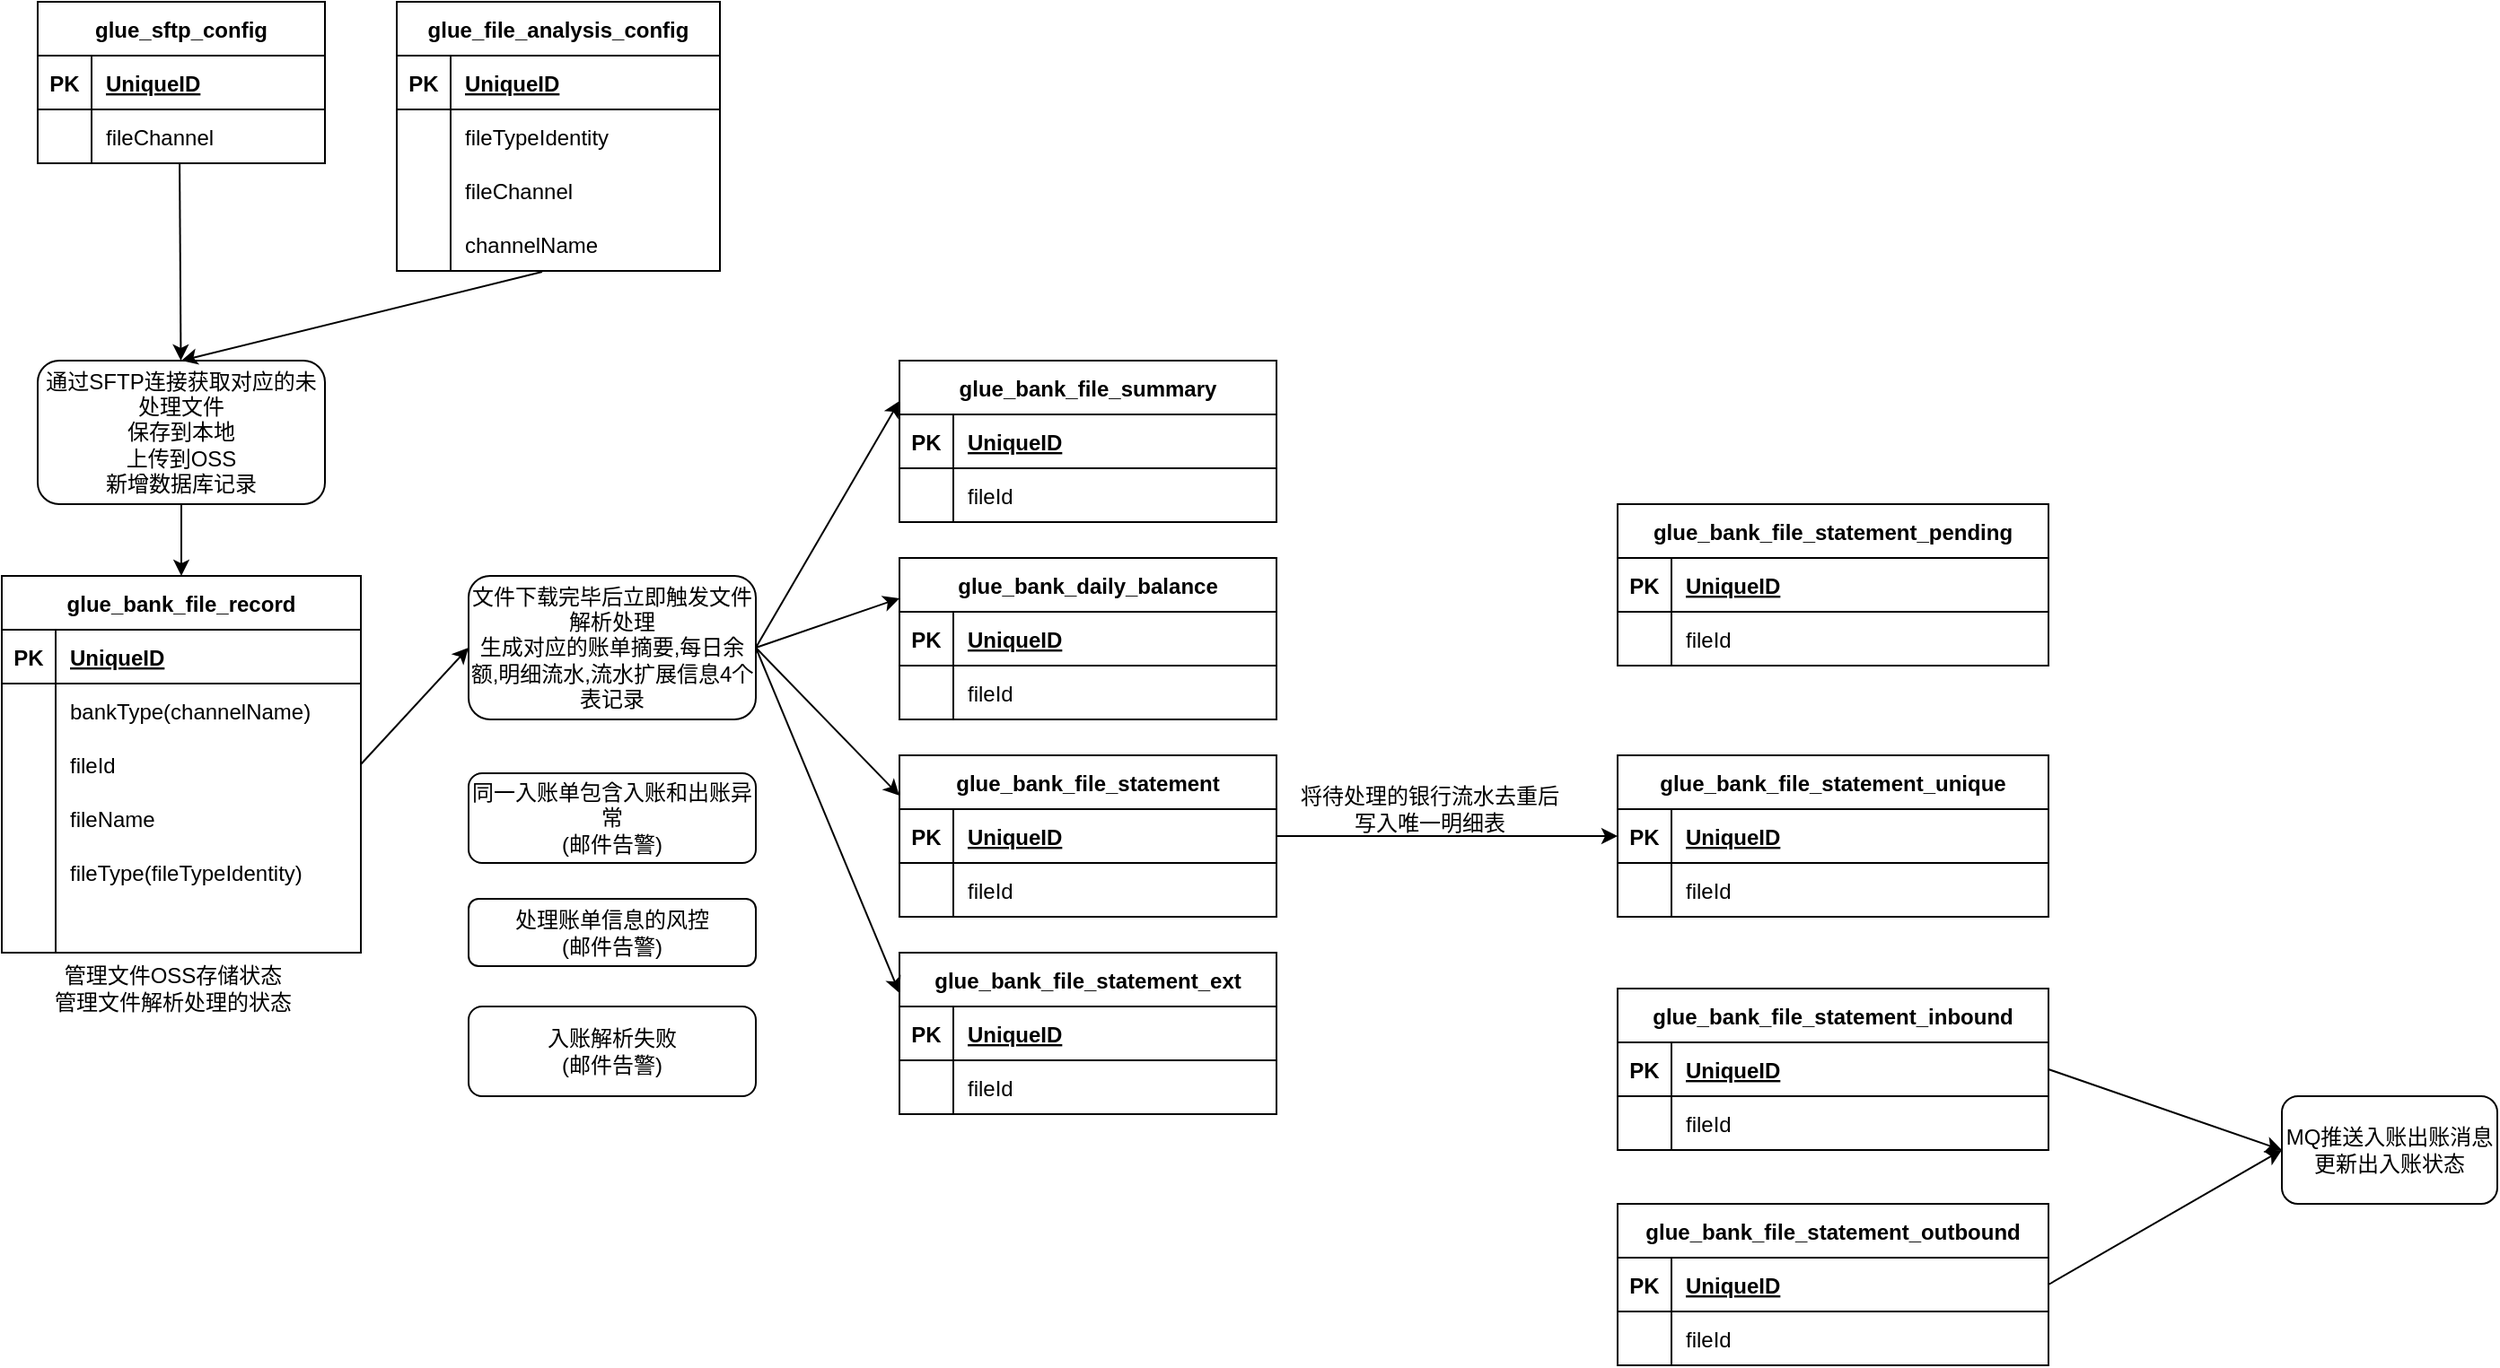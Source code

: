 <mxfile version="20.8.3" type="github">
  <diagram id="C5RBs43oDa-KdzZeNtuy" name="Page-1">
    <mxGraphModel dx="893" dy="1391" grid="1" gridSize="10" guides="1" tooltips="1" connect="1" arrows="1" fold="1" page="0" pageScale="1" pageWidth="827" pageHeight="1169" math="0" shadow="0">
      <root>
        <mxCell id="WIyWlLk6GJQsqaUBKTNV-0" />
        <mxCell id="WIyWlLk6GJQsqaUBKTNV-1" parent="WIyWlLk6GJQsqaUBKTNV-0" />
        <mxCell id="_ctaYnrcsd_zHKia0U4L-0" value="glue_bank_file_record" style="shape=table;startSize=30;container=1;collapsible=1;childLayout=tableLayout;fixedRows=1;rowLines=0;fontStyle=1;align=center;resizeLast=1;" parent="WIyWlLk6GJQsqaUBKTNV-1" vertex="1">
          <mxGeometry x="20" y="-240" width="200" height="210" as="geometry" />
        </mxCell>
        <mxCell id="_ctaYnrcsd_zHKia0U4L-1" value="" style="shape=tableRow;horizontal=0;startSize=0;swimlaneHead=0;swimlaneBody=0;fillColor=none;collapsible=0;dropTarget=0;points=[[0,0.5],[1,0.5]];portConstraint=eastwest;top=0;left=0;right=0;bottom=1;" parent="_ctaYnrcsd_zHKia0U4L-0" vertex="1">
          <mxGeometry y="30" width="200" height="30" as="geometry" />
        </mxCell>
        <mxCell id="_ctaYnrcsd_zHKia0U4L-2" value="PK" style="shape=partialRectangle;connectable=0;fillColor=none;top=0;left=0;bottom=0;right=0;fontStyle=1;overflow=hidden;" parent="_ctaYnrcsd_zHKia0U4L-1" vertex="1">
          <mxGeometry width="30" height="30" as="geometry">
            <mxRectangle width="30" height="30" as="alternateBounds" />
          </mxGeometry>
        </mxCell>
        <mxCell id="_ctaYnrcsd_zHKia0U4L-3" value="UniqueID" style="shape=partialRectangle;connectable=0;fillColor=none;top=0;left=0;bottom=0;right=0;align=left;spacingLeft=6;fontStyle=5;overflow=hidden;" parent="_ctaYnrcsd_zHKia0U4L-1" vertex="1">
          <mxGeometry x="30" width="170" height="30" as="geometry">
            <mxRectangle width="170" height="30" as="alternateBounds" />
          </mxGeometry>
        </mxCell>
        <mxCell id="_ctaYnrcsd_zHKia0U4L-4" value="" style="shape=tableRow;horizontal=0;startSize=0;swimlaneHead=0;swimlaneBody=0;fillColor=none;collapsible=0;dropTarget=0;points=[[0,0.5],[1,0.5]];portConstraint=eastwest;top=0;left=0;right=0;bottom=0;" parent="_ctaYnrcsd_zHKia0U4L-0" vertex="1">
          <mxGeometry y="60" width="200" height="30" as="geometry" />
        </mxCell>
        <mxCell id="_ctaYnrcsd_zHKia0U4L-5" value="" style="shape=partialRectangle;connectable=0;fillColor=none;top=0;left=0;bottom=0;right=0;editable=1;overflow=hidden;" parent="_ctaYnrcsd_zHKia0U4L-4" vertex="1">
          <mxGeometry width="30" height="30" as="geometry">
            <mxRectangle width="30" height="30" as="alternateBounds" />
          </mxGeometry>
        </mxCell>
        <mxCell id="_ctaYnrcsd_zHKia0U4L-6" value="bankType(channelName)" style="shape=partialRectangle;connectable=0;fillColor=none;top=0;left=0;bottom=0;right=0;align=left;spacingLeft=6;overflow=hidden;" parent="_ctaYnrcsd_zHKia0U4L-4" vertex="1">
          <mxGeometry x="30" width="170" height="30" as="geometry">
            <mxRectangle width="170" height="30" as="alternateBounds" />
          </mxGeometry>
        </mxCell>
        <mxCell id="_ctaYnrcsd_zHKia0U4L-7" value="" style="shape=tableRow;horizontal=0;startSize=0;swimlaneHead=0;swimlaneBody=0;fillColor=none;collapsible=0;dropTarget=0;points=[[0,0.5],[1,0.5]];portConstraint=eastwest;top=0;left=0;right=0;bottom=0;" parent="_ctaYnrcsd_zHKia0U4L-0" vertex="1">
          <mxGeometry y="90" width="200" height="30" as="geometry" />
        </mxCell>
        <mxCell id="_ctaYnrcsd_zHKia0U4L-8" value="" style="shape=partialRectangle;connectable=0;fillColor=none;top=0;left=0;bottom=0;right=0;editable=1;overflow=hidden;" parent="_ctaYnrcsd_zHKia0U4L-7" vertex="1">
          <mxGeometry width="30" height="30" as="geometry">
            <mxRectangle width="30" height="30" as="alternateBounds" />
          </mxGeometry>
        </mxCell>
        <mxCell id="_ctaYnrcsd_zHKia0U4L-9" value="fileId" style="shape=partialRectangle;connectable=0;fillColor=none;top=0;left=0;bottom=0;right=0;align=left;spacingLeft=6;overflow=hidden;" parent="_ctaYnrcsd_zHKia0U4L-7" vertex="1">
          <mxGeometry x="30" width="170" height="30" as="geometry">
            <mxRectangle width="170" height="30" as="alternateBounds" />
          </mxGeometry>
        </mxCell>
        <mxCell id="_ctaYnrcsd_zHKia0U4L-10" value="" style="shape=tableRow;horizontal=0;startSize=0;swimlaneHead=0;swimlaneBody=0;fillColor=none;collapsible=0;dropTarget=0;points=[[0,0.5],[1,0.5]];portConstraint=eastwest;top=0;left=0;right=0;bottom=0;" parent="_ctaYnrcsd_zHKia0U4L-0" vertex="1">
          <mxGeometry y="120" width="200" height="30" as="geometry" />
        </mxCell>
        <mxCell id="_ctaYnrcsd_zHKia0U4L-11" value="" style="shape=partialRectangle;connectable=0;fillColor=none;top=0;left=0;bottom=0;right=0;editable=1;overflow=hidden;" parent="_ctaYnrcsd_zHKia0U4L-10" vertex="1">
          <mxGeometry width="30" height="30" as="geometry">
            <mxRectangle width="30" height="30" as="alternateBounds" />
          </mxGeometry>
        </mxCell>
        <mxCell id="_ctaYnrcsd_zHKia0U4L-12" value="fileName" style="shape=partialRectangle;connectable=0;fillColor=none;top=0;left=0;bottom=0;right=0;align=left;spacingLeft=6;overflow=hidden;" parent="_ctaYnrcsd_zHKia0U4L-10" vertex="1">
          <mxGeometry x="30" width="170" height="30" as="geometry">
            <mxRectangle width="170" height="30" as="alternateBounds" />
          </mxGeometry>
        </mxCell>
        <mxCell id="_ctaYnrcsd_zHKia0U4L-74" style="shape=tableRow;horizontal=0;startSize=0;swimlaneHead=0;swimlaneBody=0;fillColor=none;collapsible=0;dropTarget=0;points=[[0,0.5],[1,0.5]];portConstraint=eastwest;top=0;left=0;right=0;bottom=0;" parent="_ctaYnrcsd_zHKia0U4L-0" vertex="1">
          <mxGeometry y="150" width="200" height="30" as="geometry" />
        </mxCell>
        <mxCell id="_ctaYnrcsd_zHKia0U4L-75" style="shape=partialRectangle;connectable=0;fillColor=none;top=0;left=0;bottom=0;right=0;editable=1;overflow=hidden;" parent="_ctaYnrcsd_zHKia0U4L-74" vertex="1">
          <mxGeometry width="30" height="30" as="geometry">
            <mxRectangle width="30" height="30" as="alternateBounds" />
          </mxGeometry>
        </mxCell>
        <mxCell id="_ctaYnrcsd_zHKia0U4L-76" value="fileType(fileTypeIdentity)" style="shape=partialRectangle;connectable=0;fillColor=none;top=0;left=0;bottom=0;right=0;align=left;spacingLeft=6;overflow=hidden;" parent="_ctaYnrcsd_zHKia0U4L-74" vertex="1">
          <mxGeometry x="30" width="170" height="30" as="geometry">
            <mxRectangle width="170" height="30" as="alternateBounds" />
          </mxGeometry>
        </mxCell>
        <mxCell id="_ctaYnrcsd_zHKia0U4L-71" style="shape=tableRow;horizontal=0;startSize=0;swimlaneHead=0;swimlaneBody=0;fillColor=none;collapsible=0;dropTarget=0;points=[[0,0.5],[1,0.5]];portConstraint=eastwest;top=0;left=0;right=0;bottom=0;" parent="_ctaYnrcsd_zHKia0U4L-0" vertex="1">
          <mxGeometry y="180" width="200" height="30" as="geometry" />
        </mxCell>
        <mxCell id="_ctaYnrcsd_zHKia0U4L-72" style="shape=partialRectangle;connectable=0;fillColor=none;top=0;left=0;bottom=0;right=0;editable=1;overflow=hidden;" parent="_ctaYnrcsd_zHKia0U4L-71" vertex="1">
          <mxGeometry width="30" height="30" as="geometry">
            <mxRectangle width="30" height="30" as="alternateBounds" />
          </mxGeometry>
        </mxCell>
        <mxCell id="_ctaYnrcsd_zHKia0U4L-73" style="shape=partialRectangle;connectable=0;fillColor=none;top=0;left=0;bottom=0;right=0;align=left;spacingLeft=6;overflow=hidden;" parent="_ctaYnrcsd_zHKia0U4L-71" vertex="1">
          <mxGeometry x="30" width="170" height="30" as="geometry">
            <mxRectangle width="170" height="30" as="alternateBounds" />
          </mxGeometry>
        </mxCell>
        <mxCell id="_ctaYnrcsd_zHKia0U4L-36" value="glue_sftp_config" style="shape=table;startSize=30;container=1;collapsible=1;childLayout=tableLayout;fixedRows=1;rowLines=0;fontStyle=1;align=center;resizeLast=1;" parent="WIyWlLk6GJQsqaUBKTNV-1" vertex="1">
          <mxGeometry x="40" y="-560" width="160" height="90" as="geometry" />
        </mxCell>
        <mxCell id="_ctaYnrcsd_zHKia0U4L-37" value="" style="shape=tableRow;horizontal=0;startSize=0;swimlaneHead=0;swimlaneBody=0;fillColor=none;collapsible=0;dropTarget=0;points=[[0,0.5],[1,0.5]];portConstraint=eastwest;top=0;left=0;right=0;bottom=1;" parent="_ctaYnrcsd_zHKia0U4L-36" vertex="1">
          <mxGeometry y="30" width="160" height="30" as="geometry" />
        </mxCell>
        <mxCell id="_ctaYnrcsd_zHKia0U4L-38" value="PK" style="shape=partialRectangle;connectable=0;fillColor=none;top=0;left=0;bottom=0;right=0;fontStyle=1;overflow=hidden;" parent="_ctaYnrcsd_zHKia0U4L-37" vertex="1">
          <mxGeometry width="30" height="30" as="geometry">
            <mxRectangle width="30" height="30" as="alternateBounds" />
          </mxGeometry>
        </mxCell>
        <mxCell id="_ctaYnrcsd_zHKia0U4L-39" value="UniqueID" style="shape=partialRectangle;connectable=0;fillColor=none;top=0;left=0;bottom=0;right=0;align=left;spacingLeft=6;fontStyle=5;overflow=hidden;" parent="_ctaYnrcsd_zHKia0U4L-37" vertex="1">
          <mxGeometry x="30" width="130" height="30" as="geometry">
            <mxRectangle width="130" height="30" as="alternateBounds" />
          </mxGeometry>
        </mxCell>
        <mxCell id="_ctaYnrcsd_zHKia0U4L-40" value="" style="shape=tableRow;horizontal=0;startSize=0;swimlaneHead=0;swimlaneBody=0;fillColor=none;collapsible=0;dropTarget=0;points=[[0,0.5],[1,0.5]];portConstraint=eastwest;top=0;left=0;right=0;bottom=0;" parent="_ctaYnrcsd_zHKia0U4L-36" vertex="1">
          <mxGeometry y="60" width="160" height="30" as="geometry" />
        </mxCell>
        <mxCell id="_ctaYnrcsd_zHKia0U4L-41" value="" style="shape=partialRectangle;connectable=0;fillColor=none;top=0;left=0;bottom=0;right=0;editable=1;overflow=hidden;" parent="_ctaYnrcsd_zHKia0U4L-40" vertex="1">
          <mxGeometry width="30" height="30" as="geometry">
            <mxRectangle width="30" height="30" as="alternateBounds" />
          </mxGeometry>
        </mxCell>
        <mxCell id="_ctaYnrcsd_zHKia0U4L-42" value="fileChannel" style="shape=partialRectangle;connectable=0;fillColor=none;top=0;left=0;bottom=0;right=0;align=left;spacingLeft=6;overflow=hidden;" parent="_ctaYnrcsd_zHKia0U4L-40" vertex="1">
          <mxGeometry x="30" width="130" height="30" as="geometry">
            <mxRectangle width="130" height="30" as="alternateBounds" />
          </mxGeometry>
        </mxCell>
        <mxCell id="_ctaYnrcsd_zHKia0U4L-49" value="glue_file_analysis_config" style="shape=table;startSize=30;container=1;collapsible=1;childLayout=tableLayout;fixedRows=1;rowLines=0;fontStyle=1;align=center;resizeLast=1;" parent="WIyWlLk6GJQsqaUBKTNV-1" vertex="1">
          <mxGeometry x="240" y="-560" width="180" height="150" as="geometry" />
        </mxCell>
        <mxCell id="_ctaYnrcsd_zHKia0U4L-50" value="" style="shape=tableRow;horizontal=0;startSize=0;swimlaneHead=0;swimlaneBody=0;fillColor=none;collapsible=0;dropTarget=0;points=[[0,0.5],[1,0.5]];portConstraint=eastwest;top=0;left=0;right=0;bottom=1;" parent="_ctaYnrcsd_zHKia0U4L-49" vertex="1">
          <mxGeometry y="30" width="180" height="30" as="geometry" />
        </mxCell>
        <mxCell id="_ctaYnrcsd_zHKia0U4L-51" value="PK" style="shape=partialRectangle;connectable=0;fillColor=none;top=0;left=0;bottom=0;right=0;fontStyle=1;overflow=hidden;" parent="_ctaYnrcsd_zHKia0U4L-50" vertex="1">
          <mxGeometry width="30" height="30" as="geometry">
            <mxRectangle width="30" height="30" as="alternateBounds" />
          </mxGeometry>
        </mxCell>
        <mxCell id="_ctaYnrcsd_zHKia0U4L-52" value="UniqueID" style="shape=partialRectangle;connectable=0;fillColor=none;top=0;left=0;bottom=0;right=0;align=left;spacingLeft=6;fontStyle=5;overflow=hidden;" parent="_ctaYnrcsd_zHKia0U4L-50" vertex="1">
          <mxGeometry x="30" width="150" height="30" as="geometry">
            <mxRectangle width="150" height="30" as="alternateBounds" />
          </mxGeometry>
        </mxCell>
        <mxCell id="_ctaYnrcsd_zHKia0U4L-53" value="" style="shape=tableRow;horizontal=0;startSize=0;swimlaneHead=0;swimlaneBody=0;fillColor=none;collapsible=0;dropTarget=0;points=[[0,0.5],[1,0.5]];portConstraint=eastwest;top=0;left=0;right=0;bottom=0;" parent="_ctaYnrcsd_zHKia0U4L-49" vertex="1">
          <mxGeometry y="60" width="180" height="30" as="geometry" />
        </mxCell>
        <mxCell id="_ctaYnrcsd_zHKia0U4L-54" value="" style="shape=partialRectangle;connectable=0;fillColor=none;top=0;left=0;bottom=0;right=0;editable=1;overflow=hidden;" parent="_ctaYnrcsd_zHKia0U4L-53" vertex="1">
          <mxGeometry width="30" height="30" as="geometry">
            <mxRectangle width="30" height="30" as="alternateBounds" />
          </mxGeometry>
        </mxCell>
        <mxCell id="_ctaYnrcsd_zHKia0U4L-55" value="fileTypeIdentity" style="shape=partialRectangle;connectable=0;fillColor=none;top=0;left=0;bottom=0;right=0;align=left;spacingLeft=6;overflow=hidden;" parent="_ctaYnrcsd_zHKia0U4L-53" vertex="1">
          <mxGeometry x="30" width="150" height="30" as="geometry">
            <mxRectangle width="150" height="30" as="alternateBounds" />
          </mxGeometry>
        </mxCell>
        <mxCell id="_ctaYnrcsd_zHKia0U4L-56" value="" style="shape=tableRow;horizontal=0;startSize=0;swimlaneHead=0;swimlaneBody=0;fillColor=none;collapsible=0;dropTarget=0;points=[[0,0.5],[1,0.5]];portConstraint=eastwest;top=0;left=0;right=0;bottom=0;" parent="_ctaYnrcsd_zHKia0U4L-49" vertex="1">
          <mxGeometry y="90" width="180" height="30" as="geometry" />
        </mxCell>
        <mxCell id="_ctaYnrcsd_zHKia0U4L-57" value="" style="shape=partialRectangle;connectable=0;fillColor=none;top=0;left=0;bottom=0;right=0;editable=1;overflow=hidden;" parent="_ctaYnrcsd_zHKia0U4L-56" vertex="1">
          <mxGeometry width="30" height="30" as="geometry">
            <mxRectangle width="30" height="30" as="alternateBounds" />
          </mxGeometry>
        </mxCell>
        <mxCell id="_ctaYnrcsd_zHKia0U4L-58" value="fileChannel" style="shape=partialRectangle;connectable=0;fillColor=none;top=0;left=0;bottom=0;right=0;align=left;spacingLeft=6;overflow=hidden;" parent="_ctaYnrcsd_zHKia0U4L-56" vertex="1">
          <mxGeometry x="30" width="150" height="30" as="geometry">
            <mxRectangle width="150" height="30" as="alternateBounds" />
          </mxGeometry>
        </mxCell>
        <mxCell id="_ctaYnrcsd_zHKia0U4L-59" value="" style="shape=tableRow;horizontal=0;startSize=0;swimlaneHead=0;swimlaneBody=0;fillColor=none;collapsible=0;dropTarget=0;points=[[0,0.5],[1,0.5]];portConstraint=eastwest;top=0;left=0;right=0;bottom=0;" parent="_ctaYnrcsd_zHKia0U4L-49" vertex="1">
          <mxGeometry y="120" width="180" height="30" as="geometry" />
        </mxCell>
        <mxCell id="_ctaYnrcsd_zHKia0U4L-60" value="" style="shape=partialRectangle;connectable=0;fillColor=none;top=0;left=0;bottom=0;right=0;editable=1;overflow=hidden;" parent="_ctaYnrcsd_zHKia0U4L-59" vertex="1">
          <mxGeometry width="30" height="30" as="geometry">
            <mxRectangle width="30" height="30" as="alternateBounds" />
          </mxGeometry>
        </mxCell>
        <mxCell id="_ctaYnrcsd_zHKia0U4L-61" value="channelName" style="shape=partialRectangle;connectable=0;fillColor=none;top=0;left=0;bottom=0;right=0;align=left;spacingLeft=6;overflow=hidden;" parent="_ctaYnrcsd_zHKia0U4L-59" vertex="1">
          <mxGeometry x="30" width="150" height="30" as="geometry">
            <mxRectangle width="150" height="30" as="alternateBounds" />
          </mxGeometry>
        </mxCell>
        <mxCell id="_ctaYnrcsd_zHKia0U4L-70" value="通过SFTP连接获取对应的未处理文件&lt;br&gt;保存到本地&lt;br&gt;上传到OSS&lt;br&gt;新增数据库记录" style="rounded=1;whiteSpace=wrap;html=1;" parent="WIyWlLk6GJQsqaUBKTNV-1" vertex="1">
          <mxGeometry x="40" y="-360" width="160" height="80" as="geometry" />
        </mxCell>
        <mxCell id="_ctaYnrcsd_zHKia0U4L-77" value="" style="endArrow=classic;html=1;rounded=0;exitX=0.494;exitY=0.983;exitDx=0;exitDy=0;exitPerimeter=0;" parent="WIyWlLk6GJQsqaUBKTNV-1" source="_ctaYnrcsd_zHKia0U4L-40" target="_ctaYnrcsd_zHKia0U4L-70" edge="1">
          <mxGeometry width="50" height="50" relative="1" as="geometry">
            <mxPoint x="120" y="-450" as="sourcePoint" />
            <mxPoint x="440" y="-270" as="targetPoint" />
          </mxGeometry>
        </mxCell>
        <mxCell id="_ctaYnrcsd_zHKia0U4L-78" value="" style="endArrow=classic;html=1;rounded=0;exitX=0.45;exitY=1.017;exitDx=0;exitDy=0;exitPerimeter=0;entryX=0.5;entryY=0;entryDx=0;entryDy=0;" parent="WIyWlLk6GJQsqaUBKTNV-1" source="_ctaYnrcsd_zHKia0U4L-59" target="_ctaYnrcsd_zHKia0U4L-70" edge="1">
          <mxGeometry width="50" height="50" relative="1" as="geometry">
            <mxPoint x="390" y="-310" as="sourcePoint" />
            <mxPoint x="440" y="-360" as="targetPoint" />
          </mxGeometry>
        </mxCell>
        <mxCell id="_ctaYnrcsd_zHKia0U4L-79" value="" style="endArrow=classic;html=1;rounded=0;exitX=0.5;exitY=1;exitDx=0;exitDy=0;entryX=0.5;entryY=0;entryDx=0;entryDy=0;" parent="WIyWlLk6GJQsqaUBKTNV-1" source="_ctaYnrcsd_zHKia0U4L-70" target="_ctaYnrcsd_zHKia0U4L-0" edge="1">
          <mxGeometry width="50" height="50" relative="1" as="geometry">
            <mxPoint x="390" y="-210" as="sourcePoint" />
            <mxPoint x="440" y="-260" as="targetPoint" />
          </mxGeometry>
        </mxCell>
        <mxCell id="_ctaYnrcsd_zHKia0U4L-80" value="管理文件OSS存储状态&lt;br&gt;管理文件解析处理的状态" style="text;html=1;align=center;verticalAlign=middle;resizable=0;points=[];autosize=1;strokeColor=none;fillColor=none;" parent="WIyWlLk6GJQsqaUBKTNV-1" vertex="1">
          <mxGeometry x="35" y="-30" width="160" height="40" as="geometry" />
        </mxCell>
        <mxCell id="_ctaYnrcsd_zHKia0U4L-81" value="glue_bank_file_summary" style="shape=table;startSize=30;container=1;collapsible=1;childLayout=tableLayout;fixedRows=1;rowLines=0;fontStyle=1;align=center;resizeLast=1;" parent="WIyWlLk6GJQsqaUBKTNV-1" vertex="1">
          <mxGeometry x="520" y="-360" width="210" height="90" as="geometry" />
        </mxCell>
        <mxCell id="_ctaYnrcsd_zHKia0U4L-82" value="" style="shape=tableRow;horizontal=0;startSize=0;swimlaneHead=0;swimlaneBody=0;fillColor=none;collapsible=0;dropTarget=0;points=[[0,0.5],[1,0.5]];portConstraint=eastwest;top=0;left=0;right=0;bottom=1;" parent="_ctaYnrcsd_zHKia0U4L-81" vertex="1">
          <mxGeometry y="30" width="210" height="30" as="geometry" />
        </mxCell>
        <mxCell id="_ctaYnrcsd_zHKia0U4L-83" value="PK" style="shape=partialRectangle;connectable=0;fillColor=none;top=0;left=0;bottom=0;right=0;fontStyle=1;overflow=hidden;" parent="_ctaYnrcsd_zHKia0U4L-82" vertex="1">
          <mxGeometry width="30" height="30" as="geometry">
            <mxRectangle width="30" height="30" as="alternateBounds" />
          </mxGeometry>
        </mxCell>
        <mxCell id="_ctaYnrcsd_zHKia0U4L-84" value="UniqueID" style="shape=partialRectangle;connectable=0;fillColor=none;top=0;left=0;bottom=0;right=0;align=left;spacingLeft=6;fontStyle=5;overflow=hidden;" parent="_ctaYnrcsd_zHKia0U4L-82" vertex="1">
          <mxGeometry x="30" width="180" height="30" as="geometry">
            <mxRectangle width="180" height="30" as="alternateBounds" />
          </mxGeometry>
        </mxCell>
        <mxCell id="_ctaYnrcsd_zHKia0U4L-85" value="" style="shape=tableRow;horizontal=0;startSize=0;swimlaneHead=0;swimlaneBody=0;fillColor=none;collapsible=0;dropTarget=0;points=[[0,0.5],[1,0.5]];portConstraint=eastwest;top=0;left=0;right=0;bottom=0;" parent="_ctaYnrcsd_zHKia0U4L-81" vertex="1">
          <mxGeometry y="60" width="210" height="30" as="geometry" />
        </mxCell>
        <mxCell id="_ctaYnrcsd_zHKia0U4L-86" value="" style="shape=partialRectangle;connectable=0;fillColor=none;top=0;left=0;bottom=0;right=0;editable=1;overflow=hidden;" parent="_ctaYnrcsd_zHKia0U4L-85" vertex="1">
          <mxGeometry width="30" height="30" as="geometry">
            <mxRectangle width="30" height="30" as="alternateBounds" />
          </mxGeometry>
        </mxCell>
        <mxCell id="_ctaYnrcsd_zHKia0U4L-87" value="fileId" style="shape=partialRectangle;connectable=0;fillColor=none;top=0;left=0;bottom=0;right=0;align=left;spacingLeft=6;overflow=hidden;" parent="_ctaYnrcsd_zHKia0U4L-85" vertex="1">
          <mxGeometry x="30" width="180" height="30" as="geometry">
            <mxRectangle width="180" height="30" as="alternateBounds" />
          </mxGeometry>
        </mxCell>
        <mxCell id="_ctaYnrcsd_zHKia0U4L-88" value="glue_bank_daily_balance" style="shape=table;startSize=30;container=1;collapsible=1;childLayout=tableLayout;fixedRows=1;rowLines=0;fontStyle=1;align=center;resizeLast=1;" parent="WIyWlLk6GJQsqaUBKTNV-1" vertex="1">
          <mxGeometry x="520" y="-250" width="210" height="90" as="geometry" />
        </mxCell>
        <mxCell id="_ctaYnrcsd_zHKia0U4L-89" value="" style="shape=tableRow;horizontal=0;startSize=0;swimlaneHead=0;swimlaneBody=0;fillColor=none;collapsible=0;dropTarget=0;points=[[0,0.5],[1,0.5]];portConstraint=eastwest;top=0;left=0;right=0;bottom=1;" parent="_ctaYnrcsd_zHKia0U4L-88" vertex="1">
          <mxGeometry y="30" width="210" height="30" as="geometry" />
        </mxCell>
        <mxCell id="_ctaYnrcsd_zHKia0U4L-90" value="PK" style="shape=partialRectangle;connectable=0;fillColor=none;top=0;left=0;bottom=0;right=0;fontStyle=1;overflow=hidden;" parent="_ctaYnrcsd_zHKia0U4L-89" vertex="1">
          <mxGeometry width="30" height="30" as="geometry">
            <mxRectangle width="30" height="30" as="alternateBounds" />
          </mxGeometry>
        </mxCell>
        <mxCell id="_ctaYnrcsd_zHKia0U4L-91" value="UniqueID" style="shape=partialRectangle;connectable=0;fillColor=none;top=0;left=0;bottom=0;right=0;align=left;spacingLeft=6;fontStyle=5;overflow=hidden;" parent="_ctaYnrcsd_zHKia0U4L-89" vertex="1">
          <mxGeometry x="30" width="180" height="30" as="geometry">
            <mxRectangle width="180" height="30" as="alternateBounds" />
          </mxGeometry>
        </mxCell>
        <mxCell id="_ctaYnrcsd_zHKia0U4L-92" value="" style="shape=tableRow;horizontal=0;startSize=0;swimlaneHead=0;swimlaneBody=0;fillColor=none;collapsible=0;dropTarget=0;points=[[0,0.5],[1,0.5]];portConstraint=eastwest;top=0;left=0;right=0;bottom=0;" parent="_ctaYnrcsd_zHKia0U4L-88" vertex="1">
          <mxGeometry y="60" width="210" height="30" as="geometry" />
        </mxCell>
        <mxCell id="_ctaYnrcsd_zHKia0U4L-93" value="" style="shape=partialRectangle;connectable=0;fillColor=none;top=0;left=0;bottom=0;right=0;editable=1;overflow=hidden;" parent="_ctaYnrcsd_zHKia0U4L-92" vertex="1">
          <mxGeometry width="30" height="30" as="geometry">
            <mxRectangle width="30" height="30" as="alternateBounds" />
          </mxGeometry>
        </mxCell>
        <mxCell id="_ctaYnrcsd_zHKia0U4L-94" value="fileId" style="shape=partialRectangle;connectable=0;fillColor=none;top=0;left=0;bottom=0;right=0;align=left;spacingLeft=6;overflow=hidden;" parent="_ctaYnrcsd_zHKia0U4L-92" vertex="1">
          <mxGeometry x="30" width="180" height="30" as="geometry">
            <mxRectangle width="180" height="30" as="alternateBounds" />
          </mxGeometry>
        </mxCell>
        <mxCell id="_ctaYnrcsd_zHKia0U4L-95" value="glue_bank_file_statement" style="shape=table;startSize=30;container=1;collapsible=1;childLayout=tableLayout;fixedRows=1;rowLines=0;fontStyle=1;align=center;resizeLast=1;" parent="WIyWlLk6GJQsqaUBKTNV-1" vertex="1">
          <mxGeometry x="520" y="-140" width="210" height="90" as="geometry" />
        </mxCell>
        <mxCell id="_ctaYnrcsd_zHKia0U4L-96" value="" style="shape=tableRow;horizontal=0;startSize=0;swimlaneHead=0;swimlaneBody=0;fillColor=none;collapsible=0;dropTarget=0;points=[[0,0.5],[1,0.5]];portConstraint=eastwest;top=0;left=0;right=0;bottom=1;" parent="_ctaYnrcsd_zHKia0U4L-95" vertex="1">
          <mxGeometry y="30" width="210" height="30" as="geometry" />
        </mxCell>
        <mxCell id="_ctaYnrcsd_zHKia0U4L-97" value="PK" style="shape=partialRectangle;connectable=0;fillColor=none;top=0;left=0;bottom=0;right=0;fontStyle=1;overflow=hidden;" parent="_ctaYnrcsd_zHKia0U4L-96" vertex="1">
          <mxGeometry width="30" height="30" as="geometry">
            <mxRectangle width="30" height="30" as="alternateBounds" />
          </mxGeometry>
        </mxCell>
        <mxCell id="_ctaYnrcsd_zHKia0U4L-98" value="UniqueID" style="shape=partialRectangle;connectable=0;fillColor=none;top=0;left=0;bottom=0;right=0;align=left;spacingLeft=6;fontStyle=5;overflow=hidden;" parent="_ctaYnrcsd_zHKia0U4L-96" vertex="1">
          <mxGeometry x="30" width="180" height="30" as="geometry">
            <mxRectangle width="180" height="30" as="alternateBounds" />
          </mxGeometry>
        </mxCell>
        <mxCell id="_ctaYnrcsd_zHKia0U4L-99" value="" style="shape=tableRow;horizontal=0;startSize=0;swimlaneHead=0;swimlaneBody=0;fillColor=none;collapsible=0;dropTarget=0;points=[[0,0.5],[1,0.5]];portConstraint=eastwest;top=0;left=0;right=0;bottom=0;" parent="_ctaYnrcsd_zHKia0U4L-95" vertex="1">
          <mxGeometry y="60" width="210" height="30" as="geometry" />
        </mxCell>
        <mxCell id="_ctaYnrcsd_zHKia0U4L-100" value="" style="shape=partialRectangle;connectable=0;fillColor=none;top=0;left=0;bottom=0;right=0;editable=1;overflow=hidden;" parent="_ctaYnrcsd_zHKia0U4L-99" vertex="1">
          <mxGeometry width="30" height="30" as="geometry">
            <mxRectangle width="30" height="30" as="alternateBounds" />
          </mxGeometry>
        </mxCell>
        <mxCell id="_ctaYnrcsd_zHKia0U4L-101" value="fileId" style="shape=partialRectangle;connectable=0;fillColor=none;top=0;left=0;bottom=0;right=0;align=left;spacingLeft=6;overflow=hidden;" parent="_ctaYnrcsd_zHKia0U4L-99" vertex="1">
          <mxGeometry x="30" width="180" height="30" as="geometry">
            <mxRectangle width="180" height="30" as="alternateBounds" />
          </mxGeometry>
        </mxCell>
        <mxCell id="_ctaYnrcsd_zHKia0U4L-102" value="glue_bank_file_statement_ext" style="shape=table;startSize=30;container=1;collapsible=1;childLayout=tableLayout;fixedRows=1;rowLines=0;fontStyle=1;align=center;resizeLast=1;" parent="WIyWlLk6GJQsqaUBKTNV-1" vertex="1">
          <mxGeometry x="520" y="-30" width="210" height="90" as="geometry" />
        </mxCell>
        <mxCell id="_ctaYnrcsd_zHKia0U4L-103" value="" style="shape=tableRow;horizontal=0;startSize=0;swimlaneHead=0;swimlaneBody=0;fillColor=none;collapsible=0;dropTarget=0;points=[[0,0.5],[1,0.5]];portConstraint=eastwest;top=0;left=0;right=0;bottom=1;" parent="_ctaYnrcsd_zHKia0U4L-102" vertex="1">
          <mxGeometry y="30" width="210" height="30" as="geometry" />
        </mxCell>
        <mxCell id="_ctaYnrcsd_zHKia0U4L-104" value="PK" style="shape=partialRectangle;connectable=0;fillColor=none;top=0;left=0;bottom=0;right=0;fontStyle=1;overflow=hidden;" parent="_ctaYnrcsd_zHKia0U4L-103" vertex="1">
          <mxGeometry width="30" height="30" as="geometry">
            <mxRectangle width="30" height="30" as="alternateBounds" />
          </mxGeometry>
        </mxCell>
        <mxCell id="_ctaYnrcsd_zHKia0U4L-105" value="UniqueID" style="shape=partialRectangle;connectable=0;fillColor=none;top=0;left=0;bottom=0;right=0;align=left;spacingLeft=6;fontStyle=5;overflow=hidden;" parent="_ctaYnrcsd_zHKia0U4L-103" vertex="1">
          <mxGeometry x="30" width="180" height="30" as="geometry">
            <mxRectangle width="180" height="30" as="alternateBounds" />
          </mxGeometry>
        </mxCell>
        <mxCell id="_ctaYnrcsd_zHKia0U4L-106" value="" style="shape=tableRow;horizontal=0;startSize=0;swimlaneHead=0;swimlaneBody=0;fillColor=none;collapsible=0;dropTarget=0;points=[[0,0.5],[1,0.5]];portConstraint=eastwest;top=0;left=0;right=0;bottom=0;" parent="_ctaYnrcsd_zHKia0U4L-102" vertex="1">
          <mxGeometry y="60" width="210" height="30" as="geometry" />
        </mxCell>
        <mxCell id="_ctaYnrcsd_zHKia0U4L-107" value="" style="shape=partialRectangle;connectable=0;fillColor=none;top=0;left=0;bottom=0;right=0;editable=1;overflow=hidden;" parent="_ctaYnrcsd_zHKia0U4L-106" vertex="1">
          <mxGeometry width="30" height="30" as="geometry">
            <mxRectangle width="30" height="30" as="alternateBounds" />
          </mxGeometry>
        </mxCell>
        <mxCell id="_ctaYnrcsd_zHKia0U4L-108" value="fileId" style="shape=partialRectangle;connectable=0;fillColor=none;top=0;left=0;bottom=0;right=0;align=left;spacingLeft=6;overflow=hidden;" parent="_ctaYnrcsd_zHKia0U4L-106" vertex="1">
          <mxGeometry x="30" width="180" height="30" as="geometry">
            <mxRectangle width="180" height="30" as="alternateBounds" />
          </mxGeometry>
        </mxCell>
        <mxCell id="_ctaYnrcsd_zHKia0U4L-109" value="文件下载完毕后立即触发文件解析处理&lt;br&gt;生成对应的账单摘要,每日余额,明细流水,流水扩展信息4个表记录" style="rounded=1;whiteSpace=wrap;html=1;" parent="WIyWlLk6GJQsqaUBKTNV-1" vertex="1">
          <mxGeometry x="280" y="-240" width="160" height="80" as="geometry" />
        </mxCell>
        <mxCell id="_ctaYnrcsd_zHKia0U4L-110" value="" style="endArrow=classic;html=1;rounded=0;exitX=1;exitY=0.5;exitDx=0;exitDy=0;entryX=0;entryY=0.5;entryDx=0;entryDy=0;" parent="WIyWlLk6GJQsqaUBKTNV-1" source="_ctaYnrcsd_zHKia0U4L-7" target="_ctaYnrcsd_zHKia0U4L-109" edge="1">
          <mxGeometry width="50" height="50" relative="1" as="geometry">
            <mxPoint x="360" y="-100" as="sourcePoint" />
            <mxPoint x="410" y="-150" as="targetPoint" />
          </mxGeometry>
        </mxCell>
        <mxCell id="_ctaYnrcsd_zHKia0U4L-111" value="" style="endArrow=classic;html=1;rounded=0;entryX=0;entryY=0.25;entryDx=0;entryDy=0;exitX=1;exitY=0.5;exitDx=0;exitDy=0;" parent="WIyWlLk6GJQsqaUBKTNV-1" source="_ctaYnrcsd_zHKia0U4L-109" target="_ctaYnrcsd_zHKia0U4L-81" edge="1">
          <mxGeometry width="50" height="50" relative="1" as="geometry">
            <mxPoint x="360" y="-100" as="sourcePoint" />
            <mxPoint x="410" y="-150" as="targetPoint" />
          </mxGeometry>
        </mxCell>
        <mxCell id="_ctaYnrcsd_zHKia0U4L-112" value="" style="endArrow=classic;html=1;rounded=0;entryX=0;entryY=0.25;entryDx=0;entryDy=0;exitX=1;exitY=0.5;exitDx=0;exitDy=0;" parent="WIyWlLk6GJQsqaUBKTNV-1" source="_ctaYnrcsd_zHKia0U4L-109" target="_ctaYnrcsd_zHKia0U4L-88" edge="1">
          <mxGeometry width="50" height="50" relative="1" as="geometry">
            <mxPoint x="360" y="-100" as="sourcePoint" />
            <mxPoint x="410" y="-150" as="targetPoint" />
          </mxGeometry>
        </mxCell>
        <mxCell id="_ctaYnrcsd_zHKia0U4L-113" value="" style="endArrow=classic;html=1;rounded=0;entryX=0;entryY=0.25;entryDx=0;entryDy=0;exitX=1;exitY=0.5;exitDx=0;exitDy=0;" parent="WIyWlLk6GJQsqaUBKTNV-1" source="_ctaYnrcsd_zHKia0U4L-109" target="_ctaYnrcsd_zHKia0U4L-95" edge="1">
          <mxGeometry width="50" height="50" relative="1" as="geometry">
            <mxPoint x="360" y="-100" as="sourcePoint" />
            <mxPoint x="410" y="-150" as="targetPoint" />
          </mxGeometry>
        </mxCell>
        <mxCell id="_ctaYnrcsd_zHKia0U4L-114" value="" style="endArrow=classic;html=1;rounded=0;entryX=0;entryY=0.25;entryDx=0;entryDy=0;exitX=1;exitY=0.5;exitDx=0;exitDy=0;" parent="WIyWlLk6GJQsqaUBKTNV-1" source="_ctaYnrcsd_zHKia0U4L-109" target="_ctaYnrcsd_zHKia0U4L-102" edge="1">
          <mxGeometry width="50" height="50" relative="1" as="geometry">
            <mxPoint x="360" y="-100" as="sourcePoint" />
            <mxPoint x="410" y="-150" as="targetPoint" />
          </mxGeometry>
        </mxCell>
        <mxCell id="_ctaYnrcsd_zHKia0U4L-115" value="处理账单信息的风控&lt;br&gt;(邮件告警)" style="rounded=1;whiteSpace=wrap;html=1;" parent="WIyWlLk6GJQsqaUBKTNV-1" vertex="1">
          <mxGeometry x="280" y="-60" width="160" height="37.5" as="geometry" />
        </mxCell>
        <mxCell id="_ctaYnrcsd_zHKia0U4L-116" value="同一入账单包含入账和出账异常&lt;br&gt;(邮件告警)" style="rounded=1;whiteSpace=wrap;html=1;" parent="WIyWlLk6GJQsqaUBKTNV-1" vertex="1">
          <mxGeometry x="280" y="-130" width="160" height="50" as="geometry" />
        </mxCell>
        <mxCell id="_ctaYnrcsd_zHKia0U4L-117" value="入账解析失败&lt;br&gt;(邮件告警)" style="rounded=1;whiteSpace=wrap;html=1;" parent="WIyWlLk6GJQsqaUBKTNV-1" vertex="1">
          <mxGeometry x="280" width="160" height="50" as="geometry" />
        </mxCell>
        <mxCell id="_ctaYnrcsd_zHKia0U4L-118" value="glue_bank_file_statement_unique" style="shape=table;startSize=30;container=1;collapsible=1;childLayout=tableLayout;fixedRows=1;rowLines=0;fontStyle=1;align=center;resizeLast=1;" parent="WIyWlLk6GJQsqaUBKTNV-1" vertex="1">
          <mxGeometry x="920" y="-140" width="240" height="90" as="geometry" />
        </mxCell>
        <mxCell id="_ctaYnrcsd_zHKia0U4L-119" value="" style="shape=tableRow;horizontal=0;startSize=0;swimlaneHead=0;swimlaneBody=0;fillColor=none;collapsible=0;dropTarget=0;points=[[0,0.5],[1,0.5]];portConstraint=eastwest;top=0;left=0;right=0;bottom=1;" parent="_ctaYnrcsd_zHKia0U4L-118" vertex="1">
          <mxGeometry y="30" width="240" height="30" as="geometry" />
        </mxCell>
        <mxCell id="_ctaYnrcsd_zHKia0U4L-120" value="PK" style="shape=partialRectangle;connectable=0;fillColor=none;top=0;left=0;bottom=0;right=0;fontStyle=1;overflow=hidden;" parent="_ctaYnrcsd_zHKia0U4L-119" vertex="1">
          <mxGeometry width="30" height="30" as="geometry">
            <mxRectangle width="30" height="30" as="alternateBounds" />
          </mxGeometry>
        </mxCell>
        <mxCell id="_ctaYnrcsd_zHKia0U4L-121" value="UniqueID" style="shape=partialRectangle;connectable=0;fillColor=none;top=0;left=0;bottom=0;right=0;align=left;spacingLeft=6;fontStyle=5;overflow=hidden;" parent="_ctaYnrcsd_zHKia0U4L-119" vertex="1">
          <mxGeometry x="30" width="210" height="30" as="geometry">
            <mxRectangle width="210" height="30" as="alternateBounds" />
          </mxGeometry>
        </mxCell>
        <mxCell id="_ctaYnrcsd_zHKia0U4L-122" value="" style="shape=tableRow;horizontal=0;startSize=0;swimlaneHead=0;swimlaneBody=0;fillColor=none;collapsible=0;dropTarget=0;points=[[0,0.5],[1,0.5]];portConstraint=eastwest;top=0;left=0;right=0;bottom=0;" parent="_ctaYnrcsd_zHKia0U4L-118" vertex="1">
          <mxGeometry y="60" width="240" height="30" as="geometry" />
        </mxCell>
        <mxCell id="_ctaYnrcsd_zHKia0U4L-123" value="" style="shape=partialRectangle;connectable=0;fillColor=none;top=0;left=0;bottom=0;right=0;editable=1;overflow=hidden;" parent="_ctaYnrcsd_zHKia0U4L-122" vertex="1">
          <mxGeometry width="30" height="30" as="geometry">
            <mxRectangle width="30" height="30" as="alternateBounds" />
          </mxGeometry>
        </mxCell>
        <mxCell id="_ctaYnrcsd_zHKia0U4L-124" value="fileId" style="shape=partialRectangle;connectable=0;fillColor=none;top=0;left=0;bottom=0;right=0;align=left;spacingLeft=6;overflow=hidden;" parent="_ctaYnrcsd_zHKia0U4L-122" vertex="1">
          <mxGeometry x="30" width="210" height="30" as="geometry">
            <mxRectangle width="210" height="30" as="alternateBounds" />
          </mxGeometry>
        </mxCell>
        <mxCell id="_ctaYnrcsd_zHKia0U4L-125" value="" style="endArrow=classic;html=1;rounded=0;exitX=1;exitY=0.5;exitDx=0;exitDy=0;entryX=0;entryY=0.5;entryDx=0;entryDy=0;" parent="WIyWlLk6GJQsqaUBKTNV-1" source="_ctaYnrcsd_zHKia0U4L-96" target="_ctaYnrcsd_zHKia0U4L-119" edge="1">
          <mxGeometry width="50" height="50" relative="1" as="geometry">
            <mxPoint x="810" y="-50" as="sourcePoint" />
            <mxPoint x="860" y="-100" as="targetPoint" />
          </mxGeometry>
        </mxCell>
        <mxCell id="_ctaYnrcsd_zHKia0U4L-126" value="将待处理的银行流水去重后&lt;br&gt;写入唯一明细表" style="text;html=1;align=center;verticalAlign=middle;resizable=0;points=[];autosize=1;strokeColor=none;fillColor=none;" parent="WIyWlLk6GJQsqaUBKTNV-1" vertex="1">
          <mxGeometry x="730" y="-130" width="170" height="40" as="geometry" />
        </mxCell>
        <mxCell id="_ctaYnrcsd_zHKia0U4L-127" value="glue_bank_file_statement_inbound" style="shape=table;startSize=30;container=1;collapsible=1;childLayout=tableLayout;fixedRows=1;rowLines=0;fontStyle=1;align=center;resizeLast=1;" parent="WIyWlLk6GJQsqaUBKTNV-1" vertex="1">
          <mxGeometry x="920" y="-10" width="240" height="90" as="geometry" />
        </mxCell>
        <mxCell id="_ctaYnrcsd_zHKia0U4L-128" value="" style="shape=tableRow;horizontal=0;startSize=0;swimlaneHead=0;swimlaneBody=0;fillColor=none;collapsible=0;dropTarget=0;points=[[0,0.5],[1,0.5]];portConstraint=eastwest;top=0;left=0;right=0;bottom=1;" parent="_ctaYnrcsd_zHKia0U4L-127" vertex="1">
          <mxGeometry y="30" width="240" height="30" as="geometry" />
        </mxCell>
        <mxCell id="_ctaYnrcsd_zHKia0U4L-129" value="PK" style="shape=partialRectangle;connectable=0;fillColor=none;top=0;left=0;bottom=0;right=0;fontStyle=1;overflow=hidden;" parent="_ctaYnrcsd_zHKia0U4L-128" vertex="1">
          <mxGeometry width="30" height="30" as="geometry">
            <mxRectangle width="30" height="30" as="alternateBounds" />
          </mxGeometry>
        </mxCell>
        <mxCell id="_ctaYnrcsd_zHKia0U4L-130" value="UniqueID" style="shape=partialRectangle;connectable=0;fillColor=none;top=0;left=0;bottom=0;right=0;align=left;spacingLeft=6;fontStyle=5;overflow=hidden;" parent="_ctaYnrcsd_zHKia0U4L-128" vertex="1">
          <mxGeometry x="30" width="210" height="30" as="geometry">
            <mxRectangle width="210" height="30" as="alternateBounds" />
          </mxGeometry>
        </mxCell>
        <mxCell id="_ctaYnrcsd_zHKia0U4L-131" value="" style="shape=tableRow;horizontal=0;startSize=0;swimlaneHead=0;swimlaneBody=0;fillColor=none;collapsible=0;dropTarget=0;points=[[0,0.5],[1,0.5]];portConstraint=eastwest;top=0;left=0;right=0;bottom=0;" parent="_ctaYnrcsd_zHKia0U4L-127" vertex="1">
          <mxGeometry y="60" width="240" height="30" as="geometry" />
        </mxCell>
        <mxCell id="_ctaYnrcsd_zHKia0U4L-132" value="" style="shape=partialRectangle;connectable=0;fillColor=none;top=0;left=0;bottom=0;right=0;editable=1;overflow=hidden;" parent="_ctaYnrcsd_zHKia0U4L-131" vertex="1">
          <mxGeometry width="30" height="30" as="geometry">
            <mxRectangle width="30" height="30" as="alternateBounds" />
          </mxGeometry>
        </mxCell>
        <mxCell id="_ctaYnrcsd_zHKia0U4L-133" value="fileId" style="shape=partialRectangle;connectable=0;fillColor=none;top=0;left=0;bottom=0;right=0;align=left;spacingLeft=6;overflow=hidden;" parent="_ctaYnrcsd_zHKia0U4L-131" vertex="1">
          <mxGeometry x="30" width="210" height="30" as="geometry">
            <mxRectangle width="210" height="30" as="alternateBounds" />
          </mxGeometry>
        </mxCell>
        <mxCell id="_ctaYnrcsd_zHKia0U4L-134" value="glue_bank_file_statement_pending" style="shape=table;startSize=30;container=1;collapsible=1;childLayout=tableLayout;fixedRows=1;rowLines=0;fontStyle=1;align=center;resizeLast=1;" parent="WIyWlLk6GJQsqaUBKTNV-1" vertex="1">
          <mxGeometry x="920" y="-280" width="240" height="90" as="geometry" />
        </mxCell>
        <mxCell id="_ctaYnrcsd_zHKia0U4L-135" value="" style="shape=tableRow;horizontal=0;startSize=0;swimlaneHead=0;swimlaneBody=0;fillColor=none;collapsible=0;dropTarget=0;points=[[0,0.5],[1,0.5]];portConstraint=eastwest;top=0;left=0;right=0;bottom=1;" parent="_ctaYnrcsd_zHKia0U4L-134" vertex="1">
          <mxGeometry y="30" width="240" height="30" as="geometry" />
        </mxCell>
        <mxCell id="_ctaYnrcsd_zHKia0U4L-136" value="PK" style="shape=partialRectangle;connectable=0;fillColor=none;top=0;left=0;bottom=0;right=0;fontStyle=1;overflow=hidden;" parent="_ctaYnrcsd_zHKia0U4L-135" vertex="1">
          <mxGeometry width="30" height="30" as="geometry">
            <mxRectangle width="30" height="30" as="alternateBounds" />
          </mxGeometry>
        </mxCell>
        <mxCell id="_ctaYnrcsd_zHKia0U4L-137" value="UniqueID" style="shape=partialRectangle;connectable=0;fillColor=none;top=0;left=0;bottom=0;right=0;align=left;spacingLeft=6;fontStyle=5;overflow=hidden;" parent="_ctaYnrcsd_zHKia0U4L-135" vertex="1">
          <mxGeometry x="30" width="210" height="30" as="geometry">
            <mxRectangle width="210" height="30" as="alternateBounds" />
          </mxGeometry>
        </mxCell>
        <mxCell id="_ctaYnrcsd_zHKia0U4L-138" value="" style="shape=tableRow;horizontal=0;startSize=0;swimlaneHead=0;swimlaneBody=0;fillColor=none;collapsible=0;dropTarget=0;points=[[0,0.5],[1,0.5]];portConstraint=eastwest;top=0;left=0;right=0;bottom=0;" parent="_ctaYnrcsd_zHKia0U4L-134" vertex="1">
          <mxGeometry y="60" width="240" height="30" as="geometry" />
        </mxCell>
        <mxCell id="_ctaYnrcsd_zHKia0U4L-139" value="" style="shape=partialRectangle;connectable=0;fillColor=none;top=0;left=0;bottom=0;right=0;editable=1;overflow=hidden;" parent="_ctaYnrcsd_zHKia0U4L-138" vertex="1">
          <mxGeometry width="30" height="30" as="geometry">
            <mxRectangle width="30" height="30" as="alternateBounds" />
          </mxGeometry>
        </mxCell>
        <mxCell id="_ctaYnrcsd_zHKia0U4L-140" value="fileId" style="shape=partialRectangle;connectable=0;fillColor=none;top=0;left=0;bottom=0;right=0;align=left;spacingLeft=6;overflow=hidden;" parent="_ctaYnrcsd_zHKia0U4L-138" vertex="1">
          <mxGeometry x="30" width="210" height="30" as="geometry">
            <mxRectangle width="210" height="30" as="alternateBounds" />
          </mxGeometry>
        </mxCell>
        <mxCell id="_ctaYnrcsd_zHKia0U4L-141" value="glue_bank_file_statement_outbound" style="shape=table;startSize=30;container=1;collapsible=1;childLayout=tableLayout;fixedRows=1;rowLines=0;fontStyle=1;align=center;resizeLast=1;" parent="WIyWlLk6GJQsqaUBKTNV-1" vertex="1">
          <mxGeometry x="920" y="110" width="240" height="90" as="geometry" />
        </mxCell>
        <mxCell id="_ctaYnrcsd_zHKia0U4L-142" value="" style="shape=tableRow;horizontal=0;startSize=0;swimlaneHead=0;swimlaneBody=0;fillColor=none;collapsible=0;dropTarget=0;points=[[0,0.5],[1,0.5]];portConstraint=eastwest;top=0;left=0;right=0;bottom=1;" parent="_ctaYnrcsd_zHKia0U4L-141" vertex="1">
          <mxGeometry y="30" width="240" height="30" as="geometry" />
        </mxCell>
        <mxCell id="_ctaYnrcsd_zHKia0U4L-143" value="PK" style="shape=partialRectangle;connectable=0;fillColor=none;top=0;left=0;bottom=0;right=0;fontStyle=1;overflow=hidden;" parent="_ctaYnrcsd_zHKia0U4L-142" vertex="1">
          <mxGeometry width="30" height="30" as="geometry">
            <mxRectangle width="30" height="30" as="alternateBounds" />
          </mxGeometry>
        </mxCell>
        <mxCell id="_ctaYnrcsd_zHKia0U4L-144" value="UniqueID" style="shape=partialRectangle;connectable=0;fillColor=none;top=0;left=0;bottom=0;right=0;align=left;spacingLeft=6;fontStyle=5;overflow=hidden;" parent="_ctaYnrcsd_zHKia0U4L-142" vertex="1">
          <mxGeometry x="30" width="210" height="30" as="geometry">
            <mxRectangle width="210" height="30" as="alternateBounds" />
          </mxGeometry>
        </mxCell>
        <mxCell id="_ctaYnrcsd_zHKia0U4L-145" value="" style="shape=tableRow;horizontal=0;startSize=0;swimlaneHead=0;swimlaneBody=0;fillColor=none;collapsible=0;dropTarget=0;points=[[0,0.5],[1,0.5]];portConstraint=eastwest;top=0;left=0;right=0;bottom=0;" parent="_ctaYnrcsd_zHKia0U4L-141" vertex="1">
          <mxGeometry y="60" width="240" height="30" as="geometry" />
        </mxCell>
        <mxCell id="_ctaYnrcsd_zHKia0U4L-146" value="" style="shape=partialRectangle;connectable=0;fillColor=none;top=0;left=0;bottom=0;right=0;editable=1;overflow=hidden;" parent="_ctaYnrcsd_zHKia0U4L-145" vertex="1">
          <mxGeometry width="30" height="30" as="geometry">
            <mxRectangle width="30" height="30" as="alternateBounds" />
          </mxGeometry>
        </mxCell>
        <mxCell id="_ctaYnrcsd_zHKia0U4L-147" value="fileId" style="shape=partialRectangle;connectable=0;fillColor=none;top=0;left=0;bottom=0;right=0;align=left;spacingLeft=6;overflow=hidden;" parent="_ctaYnrcsd_zHKia0U4L-145" vertex="1">
          <mxGeometry x="30" width="210" height="30" as="geometry">
            <mxRectangle width="210" height="30" as="alternateBounds" />
          </mxGeometry>
        </mxCell>
        <mxCell id="_ctaYnrcsd_zHKia0U4L-148" value="MQ推送入账出账消息&lt;br&gt;更新出入账状态" style="rounded=1;whiteSpace=wrap;html=1;" parent="WIyWlLk6GJQsqaUBKTNV-1" vertex="1">
          <mxGeometry x="1290" y="50" width="120" height="60" as="geometry" />
        </mxCell>
        <mxCell id="_ctaYnrcsd_zHKia0U4L-149" value="" style="endArrow=classic;html=1;rounded=0;entryX=0;entryY=0.5;entryDx=0;entryDy=0;exitX=1;exitY=0.5;exitDx=0;exitDy=0;" parent="WIyWlLk6GJQsqaUBKTNV-1" source="_ctaYnrcsd_zHKia0U4L-128" target="_ctaYnrcsd_zHKia0U4L-148" edge="1">
          <mxGeometry width="50" height="50" relative="1" as="geometry">
            <mxPoint x="1170" y="100" as="sourcePoint" />
            <mxPoint x="1220" y="50" as="targetPoint" />
          </mxGeometry>
        </mxCell>
        <mxCell id="_ctaYnrcsd_zHKia0U4L-150" value="" style="endArrow=classic;html=1;rounded=0;exitX=1;exitY=0.5;exitDx=0;exitDy=0;" parent="WIyWlLk6GJQsqaUBKTNV-1" source="_ctaYnrcsd_zHKia0U4L-142" edge="1">
          <mxGeometry width="50" height="50" relative="1" as="geometry">
            <mxPoint x="1170" y="45" as="sourcePoint" />
            <mxPoint x="1290" y="80" as="targetPoint" />
          </mxGeometry>
        </mxCell>
      </root>
    </mxGraphModel>
  </diagram>
</mxfile>
